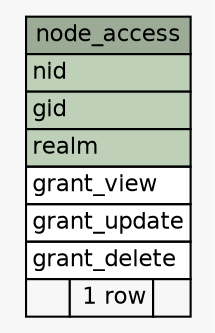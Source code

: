 // dot 2.30.1 on Mac OS X 10.8.3
// SchemaSpy rev 590
digraph "node_access" {
  graph [
    rankdir="RL"
    bgcolor="#f7f7f7"
    nodesep="0.18"
    ranksep="0.46"
    fontname="Helvetica"
    fontsize="11"
  ];
  node [
    fontname="Helvetica"
    fontsize="11"
    shape="plaintext"
  ];
  edge [
    arrowsize="0.8"
  ];
  "node_access" [
    label=<
    <TABLE BORDER="0" CELLBORDER="1" CELLSPACING="0" BGCOLOR="#ffffff">
      <TR><TD COLSPAN="3" BGCOLOR="#9bab96" ALIGN="CENTER">node_access</TD></TR>
      <TR><TD PORT="nid" COLSPAN="3" BGCOLOR="#bed1b8" ALIGN="LEFT">nid</TD></TR>
      <TR><TD PORT="gid" COLSPAN="3" BGCOLOR="#bed1b8" ALIGN="LEFT">gid</TD></TR>
      <TR><TD PORT="realm" COLSPAN="3" BGCOLOR="#bed1b8" ALIGN="LEFT">realm</TD></TR>
      <TR><TD PORT="grant_view" COLSPAN="3" ALIGN="LEFT">grant_view</TD></TR>
      <TR><TD PORT="grant_update" COLSPAN="3" ALIGN="LEFT">grant_update</TD></TR>
      <TR><TD PORT="grant_delete" COLSPAN="3" ALIGN="LEFT">grant_delete</TD></TR>
      <TR><TD ALIGN="LEFT" BGCOLOR="#f7f7f7">  </TD><TD ALIGN="RIGHT" BGCOLOR="#f7f7f7">1 row</TD><TD ALIGN="RIGHT" BGCOLOR="#f7f7f7">  </TD></TR>
    </TABLE>>
    URL="tables/node_access.html"
    tooltip="node_access"
  ];
}
